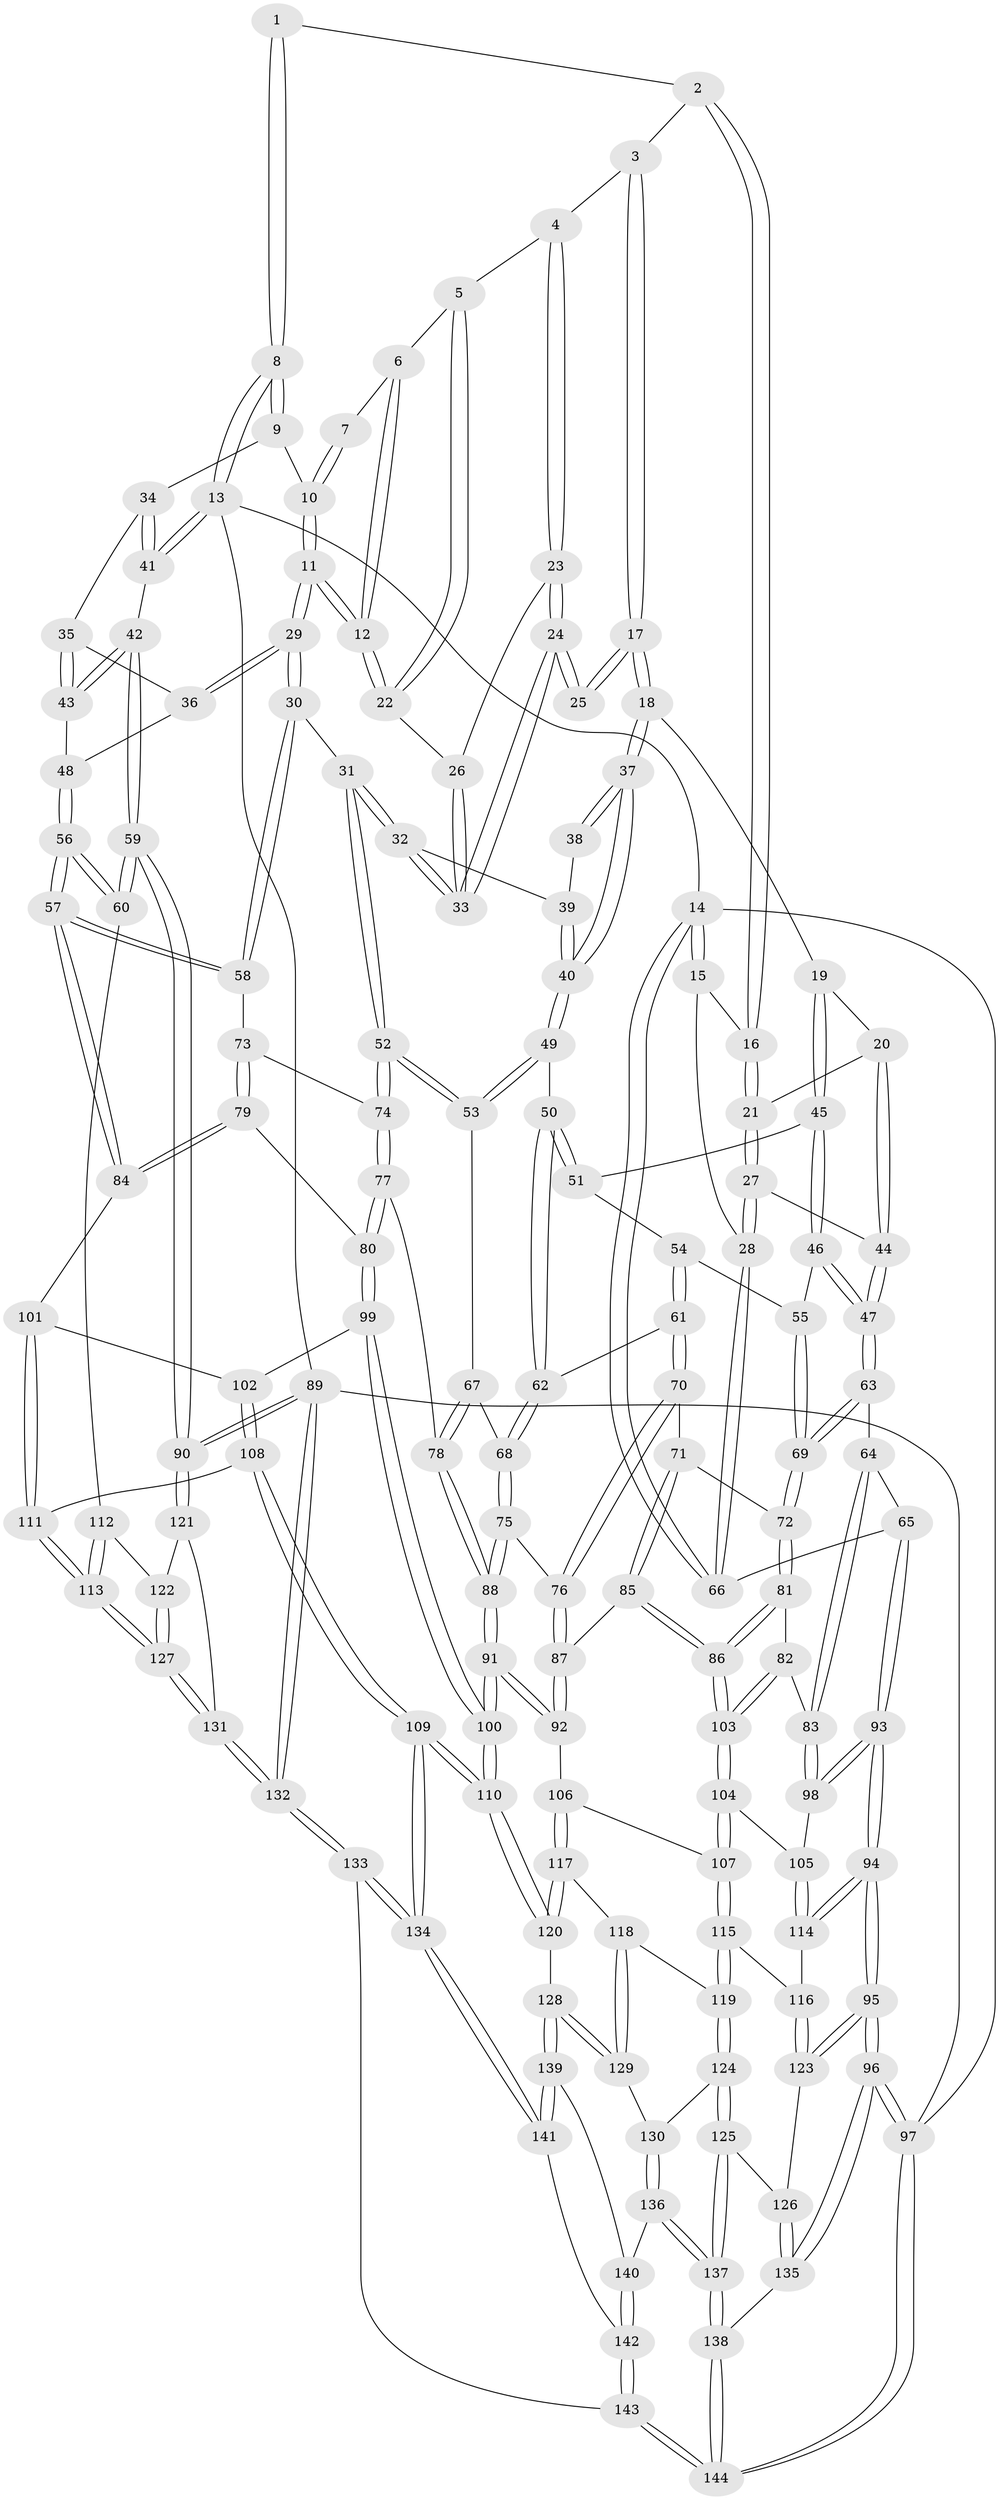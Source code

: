 // coarse degree distribution, {3: 0.1744186046511628, 5: 0.22093023255813954, 4: 0.43023255813953487, 7: 0.023255813953488372, 2: 0.011627906976744186, 6: 0.13953488372093023}
// Generated by graph-tools (version 1.1) at 2025/24/03/03/25 07:24:33]
// undirected, 144 vertices, 357 edges
graph export_dot {
graph [start="1"]
  node [color=gray90,style=filled];
  1 [pos="+1+0"];
  2 [pos="+0.5637660101826993+0"];
  3 [pos="+0.6162736028327241+0"];
  4 [pos="+0.6906462655369655+0.046149180350360905"];
  5 [pos="+0.6996877473023237+0.049486035819384336"];
  6 [pos="+0.7951295094869315+0.053371594669104856"];
  7 [pos="+0.8711420164681661+0.0023566188554879765"];
  8 [pos="+1+0"];
  9 [pos="+0.9246541081034436+0.13633351680652478"];
  10 [pos="+0.8922180140016909+0.13444891302125542"];
  11 [pos="+0.8491855530620408+0.1642611952895762"];
  12 [pos="+0.8296923366616826+0.15209701891065916"];
  13 [pos="+1+0"];
  14 [pos="+0+0"];
  15 [pos="+0.25967609672623415+0"];
  16 [pos="+0.31340963549814466+0"];
  17 [pos="+0.5750368512873204+0.1280932319700542"];
  18 [pos="+0.3852504075296392+0.2153467707352031"];
  19 [pos="+0.36747755097330953+0.19741585741622986"];
  20 [pos="+0.3190625116138012+0.1065793900542529"];
  21 [pos="+0.2869736460821735+0.009721030979503392"];
  22 [pos="+0.784490494836939+0.14401231540846166"];
  23 [pos="+0.6858454554096081+0.16913860564473018"];
  24 [pos="+0.6662411764435071+0.22264832269630935"];
  25 [pos="+0.621218594162646+0.19588183517263952"];
  26 [pos="+0.7838524706845793+0.14435821500074014"];
  27 [pos="+0+0.21795924798683003"];
  28 [pos="+0+0.21821562337330938"];
  29 [pos="+0.8310237558790456+0.29182266750255054"];
  30 [pos="+0.8057549191749401+0.31095893867071145"];
  31 [pos="+0.6945288394098519+0.2948034189050592"];
  32 [pos="+0.686412467950918+0.2769508312158866"];
  33 [pos="+0.6854805789838537+0.2735139787801602"];
  34 [pos="+1+0.19210485872383007"];
  35 [pos="+0.9615670045664771+0.24399210056222825"];
  36 [pos="+0.886626382507684+0.29460616715117227"];
  37 [pos="+0.39823812458840646+0.2381936319097692"];
  38 [pos="+0.5916718105135438+0.20476546060705922"];
  39 [pos="+0.5544506463484958+0.25609489592360635"];
  40 [pos="+0.4074460053799283+0.26176468559995175"];
  41 [pos="+1+0.17713655039947962"];
  42 [pos="+1+0.34225158698644453"];
  43 [pos="+1+0.33272777584265323"];
  44 [pos="+0.11016230670415275+0.32043098774335554"];
  45 [pos="+0.2108036135183041+0.3341927436009865"];
  46 [pos="+0.1899745952412409+0.3419510906995721"];
  47 [pos="+0.1374481957552367+0.35548600669108765"];
  48 [pos="+0.954652296248338+0.34357019903728175"];
  49 [pos="+0.40804672563610656+0.264276206498012"];
  50 [pos="+0.4043558000806705+0.28019831835912573"];
  51 [pos="+0.26386751976942047+0.3687478070349533"];
  52 [pos="+0.6272146463487439+0.37396809627638794"];
  53 [pos="+0.592931253743316+0.3766915780466544"];
  54 [pos="+0.2753041501168746+0.39666963819745815"];
  55 [pos="+0.260457796752811+0.40687329238177733"];
  56 [pos="+0.9535098954322878+0.5683035362602211"];
  57 [pos="+0.9349946085930948+0.5599845286743924"];
  58 [pos="+0.8320919437836619+0.44654221876304967"];
  59 [pos="+1+0.5853975066479504"];
  60 [pos="+0.9559318513018502+0.5700921753588862"];
  61 [pos="+0.31382566461623984+0.40384218753925044"];
  62 [pos="+0.403627479649209+0.2853621319593828"];
  63 [pos="+0.13766654834009331+0.3655273512544586"];
  64 [pos="+0.06579336309478502+0.45942126462138505"];
  65 [pos="+0+0.33806551517468897"];
  66 [pos="+0+0.22707129716910274"];
  67 [pos="+0.5622025183009731+0.4111546797021929"];
  68 [pos="+0.4357850973441252+0.48786731303809583"];
  69 [pos="+0.2100820527181891+0.4722792770734975"];
  70 [pos="+0.3175393960284591+0.4607643778684303"];
  71 [pos="+0.22892196326624864+0.48420161277363255"];
  72 [pos="+0.21031723423413762+0.473057083633088"];
  73 [pos="+0.7628946279375513+0.4657640406797565"];
  74 [pos="+0.641044516794406+0.4083052934857325"];
  75 [pos="+0.4293545149194815+0.5087262794715856"];
  76 [pos="+0.4042344201926984+0.5135382903490778"];
  77 [pos="+0.648378495550014+0.5459415586793908"];
  78 [pos="+0.561214653653868+0.5622865535703293"];
  79 [pos="+0.6753595454007686+0.5604260433743409"];
  80 [pos="+0.6730213699062686+0.5606303028286006"];
  81 [pos="+0.1407671445485555+0.5320114759888342"];
  82 [pos="+0.09017883472021895+0.560554242164928"];
  83 [pos="+0.07933812458430496+0.5640885951824283"];
  84 [pos="+0.7730190955255318+0.5924543686895847"];
  85 [pos="+0.27386833820194945+0.5905831623228217"];
  86 [pos="+0.2634811925603928+0.6049876410126498"];
  87 [pos="+0.33232211103197573+0.5762382801424835"];
  88 [pos="+0.5039481723422491+0.5883744368437351"];
  89 [pos="+1+1"];
  90 [pos="+1+0.8212546426950563"];
  91 [pos="+0.49683997213993886+0.6981111896945573"];
  92 [pos="+0.38199508513879166+0.6716872329869638"];
  93 [pos="+0+0.6113347886223641"];
  94 [pos="+0+0.8391567729655897"];
  95 [pos="+0+1"];
  96 [pos="+0+1"];
  97 [pos="+0+1"];
  98 [pos="+0.07557228551428764+0.5691784764240332"];
  99 [pos="+0.6665330895448011+0.636243895410856"];
  100 [pos="+0.5026830102734978+0.7136591646144818"];
  101 [pos="+0.7523788675952435+0.6617961156155583"];
  102 [pos="+0.6682456818797405+0.6400373165735062"];
  103 [pos="+0.256691294902779+0.6180286698644579"];
  104 [pos="+0.2555669113114065+0.6226027437580683"];
  105 [pos="+0.10550355120125418+0.6454782688629266"];
  106 [pos="+0.3064596641652309+0.7068998633335496"];
  107 [pos="+0.2584576446330366+0.670057410165685"];
  108 [pos="+0.6976098222517129+0.7801787890182075"];
  109 [pos="+0.5436282238025287+0.8378768443980258"];
  110 [pos="+0.5168985763154078+0.8024794640056259"];
  111 [pos="+0.7561099371165347+0.7804339900988209"];
  112 [pos="+0.8792520638797594+0.7121647741686516"];
  113 [pos="+0.7613133173437637+0.7820796964595"];
  114 [pos="+0.11060748466690894+0.7337056574635454"];
  115 [pos="+0.17446564476609522+0.7410198205575449"];
  116 [pos="+0.11437462598381827+0.7361425956224072"];
  117 [pos="+0.32125179132782516+0.7777012197169897"];
  118 [pos="+0.3016243946347489+0.7911548487434626"];
  119 [pos="+0.2321198167230322+0.8073574254817084"];
  120 [pos="+0.3985347670667343+0.8030317774935682"];
  121 [pos="+0.9881398190224027+0.8440194568394876"];
  122 [pos="+0.9301821628344045+0.7956894925765384"];
  123 [pos="+0.12205778823479427+0.859170516994007"];
  124 [pos="+0.21652064330329818+0.8741362218615746"];
  125 [pos="+0.17903100313816123+0.8854559046921922"];
  126 [pos="+0.1485189295198089+0.8793626522753137"];
  127 [pos="+0.8155358921484679+0.8928974621272454"];
  128 [pos="+0.31303001392436913+0.9074033930462385"];
  129 [pos="+0.3063561310433503+0.9017268430751564"];
  130 [pos="+0.21675759672110986+0.8743340468095336"];
  131 [pos="+0.8404835302026078+0.979186655023746"];
  132 [pos="+0.8033852653885472+1"];
  133 [pos="+0.5546701619843529+1"];
  134 [pos="+0.5337222940563252+1"];
  135 [pos="+0.11712251613570221+0.937330326387632"];
  136 [pos="+0.23390439587437+0.9502500689105873"];
  137 [pos="+0.17121018246038835+1"];
  138 [pos="+0.17009025190326235+1"];
  139 [pos="+0.31421723769491333+0.9101472780627747"];
  140 [pos="+0.26474283658719916+0.9631411140068139"];
  141 [pos="+0.47640510218039406+1"];
  142 [pos="+0.26576916796351174+0.9685125384819463"];
  143 [pos="+0.21766808880404243+1"];
  144 [pos="+0.12933304129812065+1"];
  1 -- 2;
  1 -- 8;
  1 -- 8;
  2 -- 3;
  2 -- 16;
  2 -- 16;
  3 -- 4;
  3 -- 17;
  3 -- 17;
  4 -- 5;
  4 -- 23;
  4 -- 23;
  5 -- 6;
  5 -- 22;
  5 -- 22;
  6 -- 7;
  6 -- 12;
  6 -- 12;
  7 -- 10;
  7 -- 10;
  8 -- 9;
  8 -- 9;
  8 -- 13;
  8 -- 13;
  9 -- 10;
  9 -- 34;
  10 -- 11;
  10 -- 11;
  11 -- 12;
  11 -- 12;
  11 -- 29;
  11 -- 29;
  12 -- 22;
  12 -- 22;
  13 -- 14;
  13 -- 41;
  13 -- 41;
  13 -- 89;
  14 -- 15;
  14 -- 15;
  14 -- 66;
  14 -- 66;
  14 -- 97;
  15 -- 16;
  15 -- 28;
  16 -- 21;
  16 -- 21;
  17 -- 18;
  17 -- 18;
  17 -- 25;
  17 -- 25;
  18 -- 19;
  18 -- 37;
  18 -- 37;
  19 -- 20;
  19 -- 45;
  19 -- 45;
  20 -- 21;
  20 -- 44;
  20 -- 44;
  21 -- 27;
  21 -- 27;
  22 -- 26;
  23 -- 24;
  23 -- 24;
  23 -- 26;
  24 -- 25;
  24 -- 25;
  24 -- 33;
  24 -- 33;
  26 -- 33;
  26 -- 33;
  27 -- 28;
  27 -- 28;
  27 -- 44;
  28 -- 66;
  28 -- 66;
  29 -- 30;
  29 -- 30;
  29 -- 36;
  29 -- 36;
  30 -- 31;
  30 -- 58;
  30 -- 58;
  31 -- 32;
  31 -- 32;
  31 -- 52;
  31 -- 52;
  32 -- 33;
  32 -- 33;
  32 -- 39;
  34 -- 35;
  34 -- 41;
  34 -- 41;
  35 -- 36;
  35 -- 43;
  35 -- 43;
  36 -- 48;
  37 -- 38;
  37 -- 38;
  37 -- 40;
  37 -- 40;
  38 -- 39;
  39 -- 40;
  39 -- 40;
  40 -- 49;
  40 -- 49;
  41 -- 42;
  42 -- 43;
  42 -- 43;
  42 -- 59;
  42 -- 59;
  43 -- 48;
  44 -- 47;
  44 -- 47;
  45 -- 46;
  45 -- 46;
  45 -- 51;
  46 -- 47;
  46 -- 47;
  46 -- 55;
  47 -- 63;
  47 -- 63;
  48 -- 56;
  48 -- 56;
  49 -- 50;
  49 -- 53;
  49 -- 53;
  50 -- 51;
  50 -- 51;
  50 -- 62;
  50 -- 62;
  51 -- 54;
  52 -- 53;
  52 -- 53;
  52 -- 74;
  52 -- 74;
  53 -- 67;
  54 -- 55;
  54 -- 61;
  54 -- 61;
  55 -- 69;
  55 -- 69;
  56 -- 57;
  56 -- 57;
  56 -- 60;
  56 -- 60;
  57 -- 58;
  57 -- 58;
  57 -- 84;
  57 -- 84;
  58 -- 73;
  59 -- 60;
  59 -- 60;
  59 -- 90;
  59 -- 90;
  60 -- 112;
  61 -- 62;
  61 -- 70;
  61 -- 70;
  62 -- 68;
  62 -- 68;
  63 -- 64;
  63 -- 69;
  63 -- 69;
  64 -- 65;
  64 -- 83;
  64 -- 83;
  65 -- 66;
  65 -- 93;
  65 -- 93;
  67 -- 68;
  67 -- 78;
  67 -- 78;
  68 -- 75;
  68 -- 75;
  69 -- 72;
  69 -- 72;
  70 -- 71;
  70 -- 76;
  70 -- 76;
  71 -- 72;
  71 -- 85;
  71 -- 85;
  72 -- 81;
  72 -- 81;
  73 -- 74;
  73 -- 79;
  73 -- 79;
  74 -- 77;
  74 -- 77;
  75 -- 76;
  75 -- 88;
  75 -- 88;
  76 -- 87;
  76 -- 87;
  77 -- 78;
  77 -- 80;
  77 -- 80;
  78 -- 88;
  78 -- 88;
  79 -- 80;
  79 -- 84;
  79 -- 84;
  80 -- 99;
  80 -- 99;
  81 -- 82;
  81 -- 86;
  81 -- 86;
  82 -- 83;
  82 -- 103;
  82 -- 103;
  83 -- 98;
  83 -- 98;
  84 -- 101;
  85 -- 86;
  85 -- 86;
  85 -- 87;
  86 -- 103;
  86 -- 103;
  87 -- 92;
  87 -- 92;
  88 -- 91;
  88 -- 91;
  89 -- 90;
  89 -- 90;
  89 -- 132;
  89 -- 132;
  89 -- 97;
  90 -- 121;
  90 -- 121;
  91 -- 92;
  91 -- 92;
  91 -- 100;
  91 -- 100;
  92 -- 106;
  93 -- 94;
  93 -- 94;
  93 -- 98;
  93 -- 98;
  94 -- 95;
  94 -- 95;
  94 -- 114;
  94 -- 114;
  95 -- 96;
  95 -- 96;
  95 -- 123;
  95 -- 123;
  96 -- 97;
  96 -- 97;
  96 -- 135;
  96 -- 135;
  97 -- 144;
  97 -- 144;
  98 -- 105;
  99 -- 100;
  99 -- 100;
  99 -- 102;
  100 -- 110;
  100 -- 110;
  101 -- 102;
  101 -- 111;
  101 -- 111;
  102 -- 108;
  102 -- 108;
  103 -- 104;
  103 -- 104;
  104 -- 105;
  104 -- 107;
  104 -- 107;
  105 -- 114;
  105 -- 114;
  106 -- 107;
  106 -- 117;
  106 -- 117;
  107 -- 115;
  107 -- 115;
  108 -- 109;
  108 -- 109;
  108 -- 111;
  109 -- 110;
  109 -- 110;
  109 -- 134;
  109 -- 134;
  110 -- 120;
  110 -- 120;
  111 -- 113;
  111 -- 113;
  112 -- 113;
  112 -- 113;
  112 -- 122;
  113 -- 127;
  113 -- 127;
  114 -- 116;
  115 -- 116;
  115 -- 119;
  115 -- 119;
  116 -- 123;
  116 -- 123;
  117 -- 118;
  117 -- 120;
  117 -- 120;
  118 -- 119;
  118 -- 129;
  118 -- 129;
  119 -- 124;
  119 -- 124;
  120 -- 128;
  121 -- 122;
  121 -- 131;
  122 -- 127;
  122 -- 127;
  123 -- 126;
  124 -- 125;
  124 -- 125;
  124 -- 130;
  125 -- 126;
  125 -- 137;
  125 -- 137;
  126 -- 135;
  126 -- 135;
  127 -- 131;
  127 -- 131;
  128 -- 129;
  128 -- 129;
  128 -- 139;
  128 -- 139;
  129 -- 130;
  130 -- 136;
  130 -- 136;
  131 -- 132;
  131 -- 132;
  132 -- 133;
  132 -- 133;
  133 -- 134;
  133 -- 134;
  133 -- 143;
  134 -- 141;
  134 -- 141;
  135 -- 138;
  136 -- 137;
  136 -- 137;
  136 -- 140;
  137 -- 138;
  137 -- 138;
  138 -- 144;
  138 -- 144;
  139 -- 140;
  139 -- 141;
  139 -- 141;
  140 -- 142;
  140 -- 142;
  141 -- 142;
  142 -- 143;
  142 -- 143;
  143 -- 144;
  143 -- 144;
}
